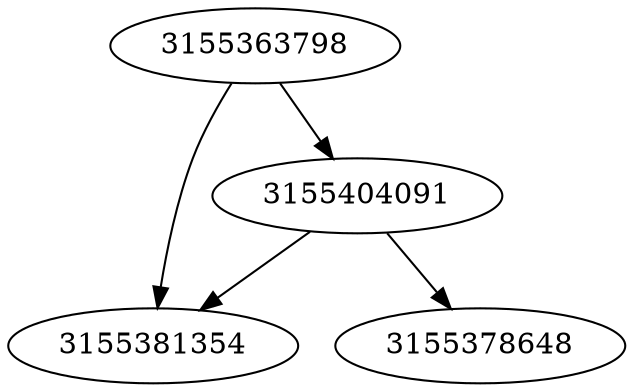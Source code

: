 strict digraph  {
3155378648;
3155381354;
3155404091;
3155363798;
3155404091 -> 3155378648;
3155404091 -> 3155381354;
3155363798 -> 3155381354;
3155363798 -> 3155404091;
}
